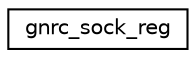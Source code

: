 digraph "Graphical Class Hierarchy"
{
 // LATEX_PDF_SIZE
  edge [fontname="Helvetica",fontsize="10",labelfontname="Helvetica",labelfontsize="10"];
  node [fontname="Helvetica",fontsize="10",shape=record];
  rankdir="LR";
  Node0 [label="gnrc_sock_reg",height=0.2,width=0.4,color="black", fillcolor="white", style="filled",URL="$structgnrc__sock__reg.html",tooltip="sock Network protocol registry info"];
}
